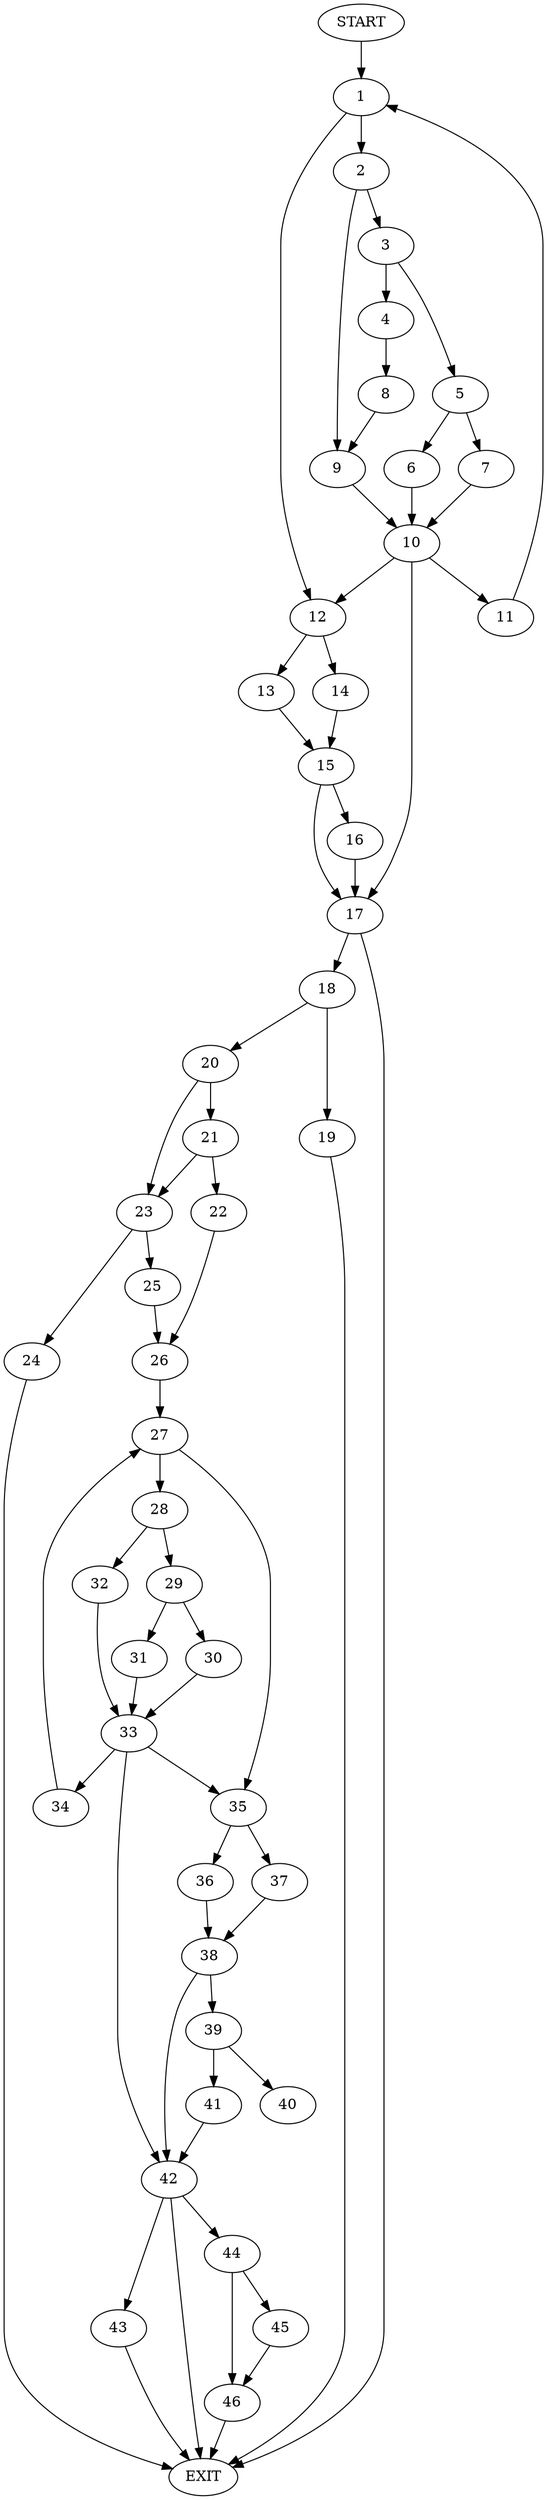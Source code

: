 digraph { 
0 [label="START"];
1;
2;
3;
4;
5;
6;
7;
8;
9;
10;
11;
12;
13;
14;
15;
16;
17;
18;
19;
20;
21;
22;
23;
24;
25;
26;
27;
28;
29;
30;
31;
32;
33;
34;
35;
36;
37;
38;
39;
40;
41;
42;
43;
44;
45;
46;
47[label="EXIT"];
0 -> 1;
1 -> 2;
1 -> 12;
2 -> 3;
2 -> 9;
3 -> 4;
3 -> 5;
4 -> 8;
5 -> 6;
5 -> 7;
6 -> 10;
7 -> 10;
8 -> 9;
9 -> 10;
10 -> 17;
10 -> 11;
10:s2 -> 12;
11 -> 1;
12 -> 13;
12 -> 14;
13 -> 15;
14 -> 15;
15 -> 17;
15 -> 16;
16 -> 17;
17 -> 47;
17 -> 18;
18 -> 19;
18 -> 20;
19 -> 47;
20 -> 21;
20 -> 23;
21 -> 22;
21 -> 23;
22 -> 26;
23 -> 24;
23 -> 25;
24 -> 47;
25 -> 26;
26 -> 27;
27 -> 28;
27 -> 35;
28 -> 29;
28 -> 32;
29 -> 30;
29 -> 31;
30 -> 33;
31 -> 33;
32 -> 33;
33 -> 42;
33 -> 34;
33:s2 -> 35;
34 -> 27;
35 -> 36;
35 -> 37;
36 -> 38;
37 -> 38;
38 -> 42;
38 -> 39;
39 -> 40;
39 -> 41;
41 -> 42;
42 -> 47;
42 -> 43;
42:s2 -> 44;
43 -> 47;
44 -> 45;
44 -> 46;
45 -> 46;
46 -> 47;
}